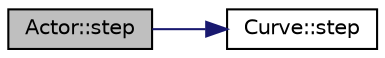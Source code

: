 digraph "Actor::step"
{
  edge [fontname="Helvetica",fontsize="10",labelfontname="Helvetica",labelfontsize="10"];
  node [fontname="Helvetica",fontsize="10",shape=record];
  rankdir="LR";
  Node1 [label="Actor::step",height=0.2,width=0.4,color="black", fillcolor="grey75", style="filled", fontcolor="black"];
  Node1 -> Node2 [color="midnightblue",fontsize="10",style="solid",fontname="Helvetica"];
  Node2 [label="Curve::step",height=0.2,width=0.4,color="black", fillcolor="white", style="filled",URL="$class_curve.html#a93867fb84d32342fec79460c64339df4"];
}
